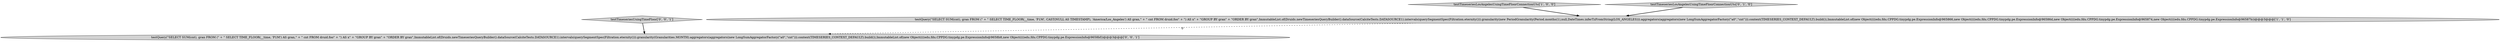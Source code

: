digraph {
1 [style = filled, label = "testQuery(\"SELECT SUM(cnt), gran FROM (\" + \" SELECT TIME_FLOOR(__time, 'P1M', CAST(NULL AS TIMESTAMP), 'America/Los_Angeles') AS gran,\" + \" cnt FROM druid.foo\" + \") AS x\" + \"GROUP BY gran\" + \"ORDER BY gran\",ImmutableList.of(Druids.newTimeseriesQueryBuilder().dataSource(CalciteTests.DATASOURCE1).intervals(querySegmentSpec(Filtration.eternity())).granularity(new PeriodGranularity(Period.months(1),null,DateTimes.inferTzFromString(LOS_ANGELES))).aggregators(aggregators(new LongSumAggregatorFactory(\"a0\",\"cnt\"))).context(TIMESERIES_CONTEXT_DEFAULT).build()),ImmutableList.of(new Object((((edu.fdu.CPPDG.tinypdg.pe.ExpressionInfo@965866,new Object((((edu.fdu.CPPDG.tinypdg.pe.ExpressionInfo@96586d,new Object((((edu.fdu.CPPDG.tinypdg.pe.ExpressionInfo@965874,new Object((((edu.fdu.CPPDG.tinypdg.pe.ExpressionInfo@96587b))@@@3@@@['1', '1', '0']", fillcolor = lightgray, shape = ellipse image = "AAA0AAABBB1BBB"];
3 [style = filled, label = "testTimeseriesUsingTimeFloor['0', '0', '1']", fillcolor = lightgray, shape = diamond image = "AAA0AAABBB3BBB"];
0 [style = filled, label = "testTimeseriesLosAngelesUsingTimeFloorConnectionUtc['1', '0', '0']", fillcolor = lightgray, shape = diamond image = "AAA0AAABBB1BBB"];
2 [style = filled, label = "testTimeseriesLosAngelesUsingTimeFloorConnectionUtc['0', '1', '0']", fillcolor = lightgray, shape = diamond image = "AAA0AAABBB2BBB"];
4 [style = filled, label = "testQuery(\"SELECT SUM(cnt), gran FROM (\" + \" SELECT TIME_FLOOR(__time, 'P1M') AS gran,\" + \" cnt FROM druid.foo\" + \") AS x\" + \"GROUP BY gran\" + \"ORDER BY gran\",ImmutableList.of(Druids.newTimeseriesQueryBuilder().dataSource(CalciteTests.DATASOURCE1).intervals(querySegmentSpec(Filtration.eternity())).granularity(Granularities.MONTH).aggregators(aggregators(new LongSumAggregatorFactory(\"a0\",\"cnt\"))).context(TIMESERIES_CONTEXT_DEFAULT).build()),ImmutableList.of(new Object((((edu.fdu.CPPDG.tinypdg.pe.ExpressionInfo@9658b8,new Object((((edu.fdu.CPPDG.tinypdg.pe.ExpressionInfo@9658bf))@@@3@@@['0', '0', '1']", fillcolor = lightgray, shape = ellipse image = "AAA0AAABBB3BBB"];
1->4 [style = dashed, label="0"];
2->1 [style = bold, label=""];
3->4 [style = bold, label=""];
0->1 [style = bold, label=""];
}
